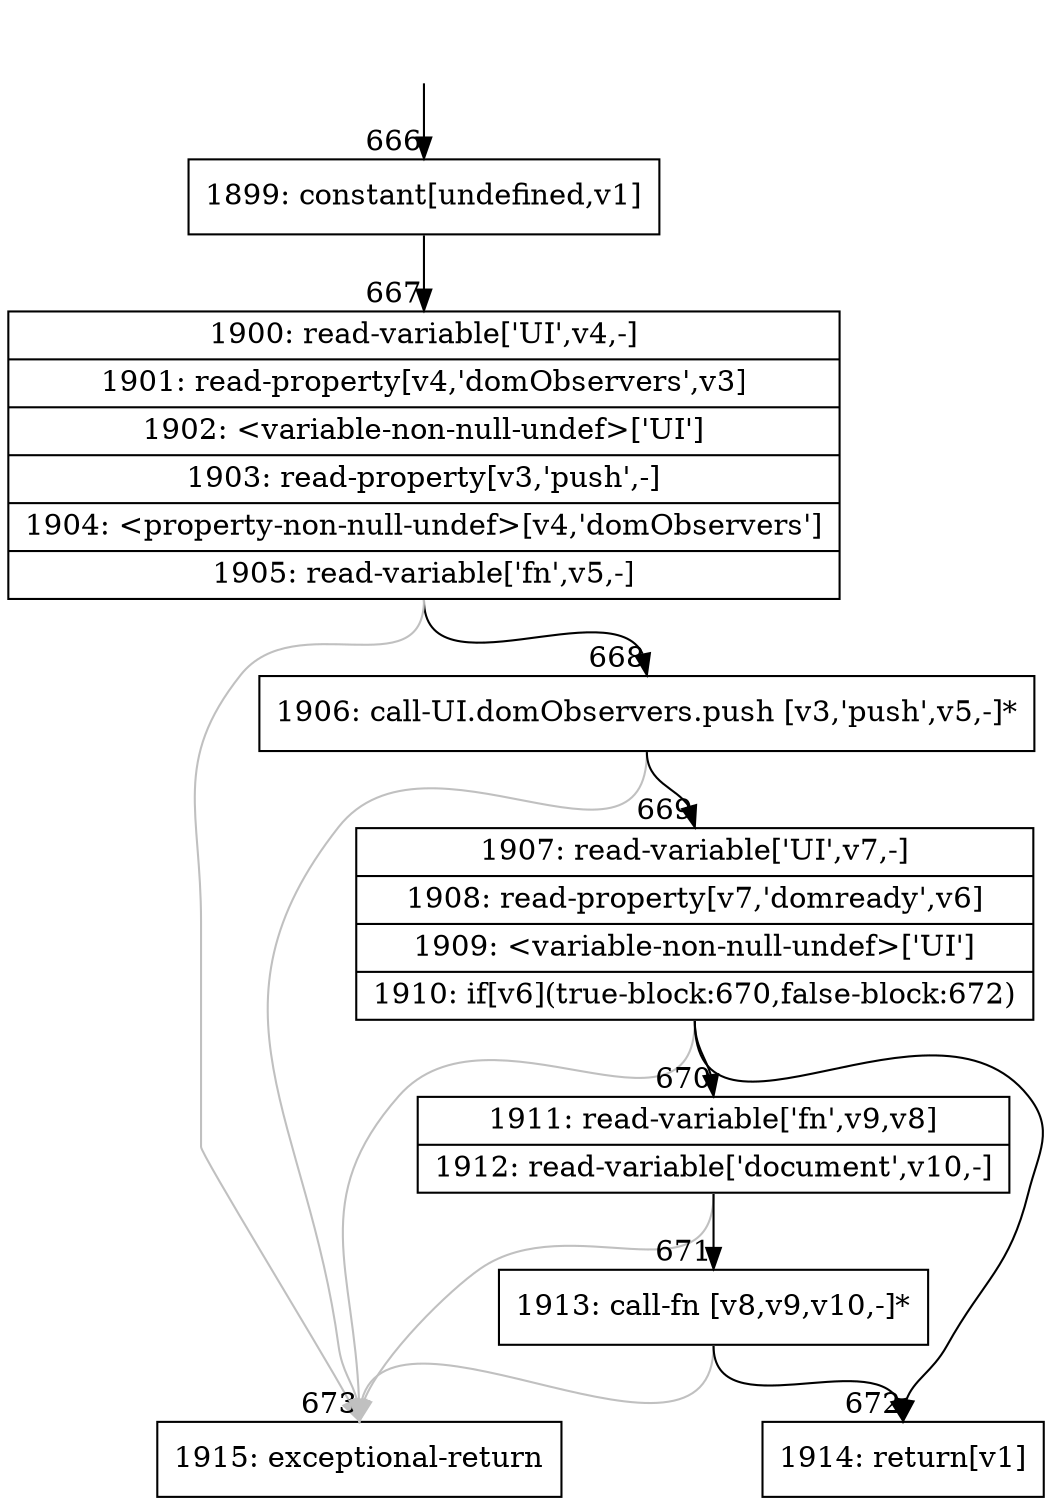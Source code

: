digraph {
rankdir="TD"
BB_entry54[shape=none,label=""];
BB_entry54 -> BB666 [tailport=s, headport=n, headlabel="    666"]
BB666 [shape=record label="{1899: constant[undefined,v1]}" ] 
BB666 -> BB667 [tailport=s, headport=n, headlabel="      667"]
BB667 [shape=record label="{1900: read-variable['UI',v4,-]|1901: read-property[v4,'domObservers',v3]|1902: \<variable-non-null-undef\>['UI']|1903: read-property[v3,'push',-]|1904: \<property-non-null-undef\>[v4,'domObservers']|1905: read-variable['fn',v5,-]}" ] 
BB667 -> BB668 [tailport=s, headport=n, headlabel="      668"]
BB667 -> BB673 [tailport=s, headport=n, color=gray, headlabel="      673"]
BB668 [shape=record label="{1906: call-UI.domObservers.push [v3,'push',v5,-]*}" ] 
BB668 -> BB669 [tailport=s, headport=n, headlabel="      669"]
BB668 -> BB673 [tailport=s, headport=n, color=gray]
BB669 [shape=record label="{1907: read-variable['UI',v7,-]|1908: read-property[v7,'domready',v6]|1909: \<variable-non-null-undef\>['UI']|1910: if[v6](true-block:670,false-block:672)}" ] 
BB669 -> BB670 [tailport=s, headport=n, headlabel="      670"]
BB669 -> BB672 [tailport=s, headport=n, headlabel="      672"]
BB669 -> BB673 [tailport=s, headport=n, color=gray]
BB670 [shape=record label="{1911: read-variable['fn',v9,v8]|1912: read-variable['document',v10,-]}" ] 
BB670 -> BB671 [tailport=s, headport=n, headlabel="      671"]
BB670 -> BB673 [tailport=s, headport=n, color=gray]
BB671 [shape=record label="{1913: call-fn [v8,v9,v10,-]*}" ] 
BB671 -> BB672 [tailport=s, headport=n]
BB671 -> BB673 [tailport=s, headport=n, color=gray]
BB672 [shape=record label="{1914: return[v1]}" ] 
BB673 [shape=record label="{1915: exceptional-return}" ] 
//#$~ 539
}
